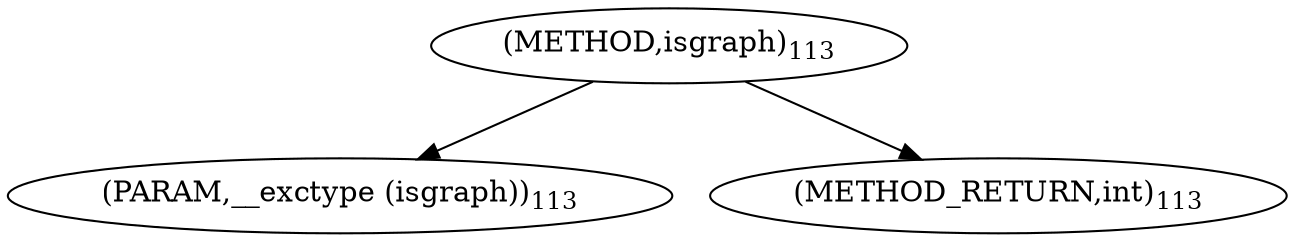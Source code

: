 digraph "isgraph" {  
"2951" [label = <(METHOD,isgraph)<SUB>113</SUB>> ]
"2952" [label = <(PARAM,__exctype (isgraph))<SUB>113</SUB>> ]
"2953" [label = <(METHOD_RETURN,int)<SUB>113</SUB>> ]
  "2951" -> "2952" 
  "2951" -> "2953" 
}
